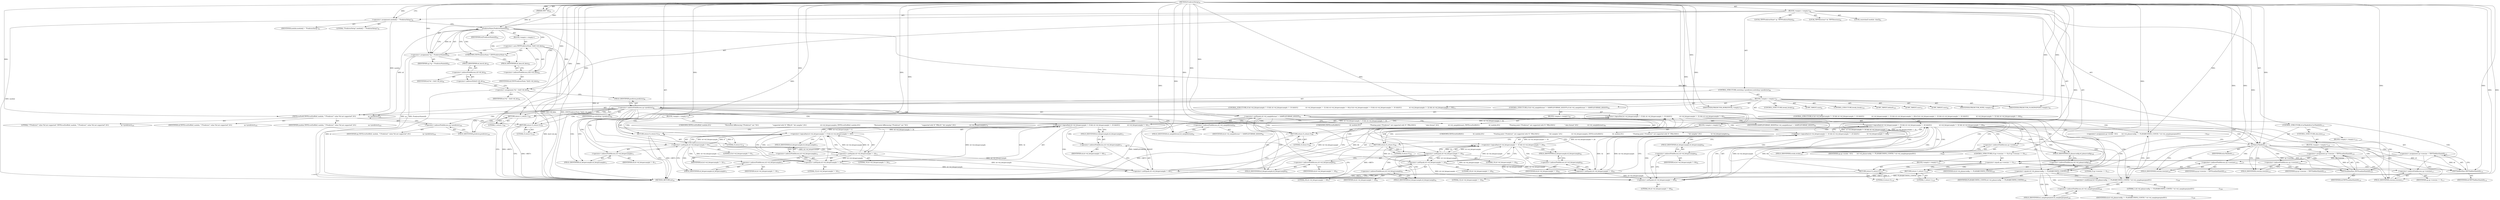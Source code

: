 digraph "PredictorSetup" {  
"35738" [label = <(METHOD,PredictorSetup)<SUB>59</SUB>> ]
"35739" [label = <(PARAM,TIFF *tif)<SUB>59</SUB>> ]
"35740" [label = <(BLOCK,&lt;empty&gt;,&lt;empty&gt;)<SUB>60</SUB>> ]
"35741" [label = <(LOCAL,constchar[] module: char[])<SUB>61</SUB>> ]
"35742" [label = <(&lt;operator&gt;.assignment,module[] = &quot;PredictorSetup&quot;)<SUB>61</SUB>> ]
"35743" [label = <(IDENTIFIER,module,module[] = &quot;PredictorSetup&quot;)<SUB>61</SUB>> ]
"35744" [label = <(LITERAL,&quot;PredictorSetup&quot;,module[] = &quot;PredictorSetup&quot;)<SUB>61</SUB>> ]
"35745" [label = <(LOCAL,TIFFPredictorState* sp: TIFFPredictorState)<SUB>63</SUB>> ]
"35746" [label = <(&lt;operator&gt;.assignment,*sp = PredictorState(tif))<SUB>63</SUB>> ]
"35747" [label = <(IDENTIFIER,sp,*sp = PredictorState(tif))<SUB>63</SUB>> ]
"35748" [label = <(PredictorState,PredictorState(tif))<SUB>63</SUB>> ]
"35749" [label = <(IDENTIFIER,tif,PredictorState(tif))<SUB>63</SUB>> ]
"35750" [label = <(BLOCK,&lt;empty&gt;,&lt;empty&gt;)> ]
"35751" [label = <(&lt;operator&gt;.cast,(TIFFPredictorState *)(tif)-&gt;tif_data)<SUB>63</SUB>> ]
"35752" [label = <(UNKNOWN,TIFFPredictorState *,TIFFPredictorState *)<SUB>63</SUB>> ]
"35753" [label = <(&lt;operator&gt;.indirectFieldAccess,(tif)-&gt;tif_data)<SUB>63</SUB>> ]
"35754" [label = <(IDENTIFIER,tif,(TIFFPredictorState *)(tif)-&gt;tif_data)<SUB>63</SUB>> ]
"35755" [label = <(FIELD_IDENTIFIER,tif_data,tif_data)<SUB>63</SUB>> ]
"35756" [label = <(LOCAL,TIFFDirectory* td: TIFFDirectory)<SUB>64</SUB>> ]
"35757" [label = <(&lt;operator&gt;.assignment,*td = &amp;tif-&gt;tif_dir)<SUB>64</SUB>> ]
"35758" [label = <(IDENTIFIER,td,*td = &amp;tif-&gt;tif_dir)<SUB>64</SUB>> ]
"35759" [label = <(&lt;operator&gt;.addressOf,&amp;tif-&gt;tif_dir)<SUB>64</SUB>> ]
"35760" [label = <(&lt;operator&gt;.indirectFieldAccess,tif-&gt;tif_dir)<SUB>64</SUB>> ]
"35761" [label = <(IDENTIFIER,tif,*td = &amp;tif-&gt;tif_dir)<SUB>64</SUB>> ]
"35762" [label = <(FIELD_IDENTIFIER,tif_dir,tif_dir)<SUB>64</SUB>> ]
"35763" [label = <(CONTROL_STRUCTURE,switch(sp-&gt;predictor),switch(sp-&gt;predictor))<SUB>66</SUB>> ]
"35764" [label = <(&lt;operator&gt;.indirectFieldAccess,sp-&gt;predictor)<SUB>66</SUB>> ]
"35765" [label = <(IDENTIFIER,sp,switch(sp-&gt;predictor))<SUB>66</SUB>> ]
"35766" [label = <(FIELD_IDENTIFIER,predictor,predictor)<SUB>66</SUB>> ]
"35767" [label = <(BLOCK,&lt;empty&gt;,&lt;empty&gt;)<SUB>67</SUB>> ]
"35768" [label = <(JUMP_TARGET,case)<SUB>68</SUB>> ]
"35769" [label = <(IDENTIFIER,PREDICTOR_NONE,&lt;empty&gt;)<SUB>68</SUB>> ]
"35770" [label = <(RETURN,return 1;,return 1;)<SUB>69</SUB>> ]
"35771" [label = <(LITERAL,1,return 1;)<SUB>69</SUB>> ]
"35772" [label = <(JUMP_TARGET,case)<SUB>70</SUB>> ]
"35773" [label = <(IDENTIFIER,PREDICTOR_HORIZONTAL,&lt;empty&gt;)<SUB>70</SUB>> ]
"35774" [label = <(CONTROL_STRUCTURE,if (td-&gt;td_bitspersample != 8 &amp;&amp; td-&gt;td_bitspersample != 16 &amp;&amp;\012                td-&gt;td_bitspersample != 32 &amp;&amp; td-&gt;td_bitspersample != 64),if (td-&gt;td_bitspersample != 8 &amp;&amp; td-&gt;td_bitspersample != 16 &amp;&amp;\012                td-&gt;td_bitspersample != 32 &amp;&amp; td-&gt;td_bitspersample != 64))<SUB>71</SUB>> ]
"35775" [label = <(&lt;operator&gt;.logicalAnd,td-&gt;td_bitspersample != 8 &amp;&amp; td-&gt;td_bitspersample != 16 &amp;&amp;\012                td-&gt;td_bitspersample != 32 &amp;&amp; td-&gt;td_bitspersample != 64)<SUB>71</SUB>> ]
"35776" [label = <(&lt;operator&gt;.logicalAnd,td-&gt;td_bitspersample != 8 &amp;&amp; td-&gt;td_bitspersample != 16 &amp;&amp;\012                td-&gt;td_bitspersample != 32)<SUB>71</SUB>> ]
"35777" [label = <(&lt;operator&gt;.logicalAnd,td-&gt;td_bitspersample != 8 &amp;&amp; td-&gt;td_bitspersample != 16)<SUB>71</SUB>> ]
"35778" [label = <(&lt;operator&gt;.notEquals,td-&gt;td_bitspersample != 8)<SUB>71</SUB>> ]
"35779" [label = <(&lt;operator&gt;.indirectFieldAccess,td-&gt;td_bitspersample)<SUB>71</SUB>> ]
"35780" [label = <(IDENTIFIER,td,td-&gt;td_bitspersample != 8)<SUB>71</SUB>> ]
"35781" [label = <(FIELD_IDENTIFIER,td_bitspersample,td_bitspersample)<SUB>71</SUB>> ]
"35782" [label = <(LITERAL,8,td-&gt;td_bitspersample != 8)<SUB>71</SUB>> ]
"35783" [label = <(&lt;operator&gt;.notEquals,td-&gt;td_bitspersample != 16)<SUB>71</SUB>> ]
"35784" [label = <(&lt;operator&gt;.indirectFieldAccess,td-&gt;td_bitspersample)<SUB>71</SUB>> ]
"35785" [label = <(IDENTIFIER,td,td-&gt;td_bitspersample != 16)<SUB>71</SUB>> ]
"35786" [label = <(FIELD_IDENTIFIER,td_bitspersample,td_bitspersample)<SUB>71</SUB>> ]
"35787" [label = <(LITERAL,16,td-&gt;td_bitspersample != 16)<SUB>71</SUB>> ]
"35788" [label = <(&lt;operator&gt;.notEquals,td-&gt;td_bitspersample != 32)<SUB>72</SUB>> ]
"35789" [label = <(&lt;operator&gt;.indirectFieldAccess,td-&gt;td_bitspersample)<SUB>72</SUB>> ]
"35790" [label = <(IDENTIFIER,td,td-&gt;td_bitspersample != 32)<SUB>72</SUB>> ]
"35791" [label = <(FIELD_IDENTIFIER,td_bitspersample,td_bitspersample)<SUB>72</SUB>> ]
"35792" [label = <(LITERAL,32,td-&gt;td_bitspersample != 32)<SUB>72</SUB>> ]
"35793" [label = <(&lt;operator&gt;.notEquals,td-&gt;td_bitspersample != 64)<SUB>72</SUB>> ]
"35794" [label = <(&lt;operator&gt;.indirectFieldAccess,td-&gt;td_bitspersample)<SUB>72</SUB>> ]
"35795" [label = <(IDENTIFIER,td,td-&gt;td_bitspersample != 64)<SUB>72</SUB>> ]
"35796" [label = <(FIELD_IDENTIFIER,td_bitspersample,td_bitspersample)<SUB>72</SUB>> ]
"35797" [label = <(LITERAL,64,td-&gt;td_bitspersample != 64)<SUB>72</SUB>> ]
"35798" [label = <(BLOCK,&lt;empty&gt;,&lt;empty&gt;)<SUB>73</SUB>> ]
"35799" [label = <(UNKNOWN,TIFFErrorExtR(tif, module,\012                              &quot;Horizontal differencing \&quot;Predictor\&quot; not &quot;\012                              &quot;supported with %&quot; PRIu16 &quot;-bit samples&quot;,\012                              td-&gt;td_bitspersample);,TIFFErrorExtR(tif, module,\012                              &quot;Horizontal differencing \&quot;Predictor\&quot; not &quot;\012                              &quot;supported with %&quot; PRIu16 &quot;-bit samples&quot;,\012                              td-&gt;td_bitspersample);)<SUB>74</SUB>> ]
"35800" [label = <(RETURN,return 0;,return 0;)<SUB>78</SUB>> ]
"35801" [label = <(LITERAL,0,return 0;)<SUB>78</SUB>> ]
"35802" [label = <(CONTROL_STRUCTURE,break;,break;)<SUB>80</SUB>> ]
"35803" [label = <(JUMP_TARGET,case)<SUB>81</SUB>> ]
"35804" [label = <(IDENTIFIER,PREDICTOR_FLOATINGPOINT,&lt;empty&gt;)<SUB>81</SUB>> ]
"35805" [label = <(CONTROL_STRUCTURE,if (td-&gt;td_sampleformat != SAMPLEFORMAT_IEEEFP),if (td-&gt;td_sampleformat != SAMPLEFORMAT_IEEEFP))<SUB>82</SUB>> ]
"35806" [label = <(&lt;operator&gt;.notEquals,td-&gt;td_sampleformat != SAMPLEFORMAT_IEEEFP)<SUB>82</SUB>> ]
"35807" [label = <(&lt;operator&gt;.indirectFieldAccess,td-&gt;td_sampleformat)<SUB>82</SUB>> ]
"35808" [label = <(IDENTIFIER,td,td-&gt;td_sampleformat != SAMPLEFORMAT_IEEEFP)<SUB>82</SUB>> ]
"35809" [label = <(FIELD_IDENTIFIER,td_sampleformat,td_sampleformat)<SUB>82</SUB>> ]
"35810" [label = <(IDENTIFIER,SAMPLEFORMAT_IEEEFP,td-&gt;td_sampleformat != SAMPLEFORMAT_IEEEFP)<SUB>82</SUB>> ]
"35811" [label = <(BLOCK,&lt;empty&gt;,&lt;empty&gt;)<SUB>83</SUB>> ]
"35812" [label = <(UNKNOWN,TIFFErrorExtR(\012                    tif, module,\012                    &quot;Floating point \&quot;Predictor\&quot; not supported with %&quot; PRIu16\012                    &quot; data format&quot;,\012                    td-&gt;td_sampleformat);,TIFFErrorExtR(\012                    tif, module,\012                    &quot;Floating point \&quot;Predictor\&quot; not supported with %&quot; PRIu16\012                    &quot; data format&quot;,\012                    td-&gt;td_sampleformat);)<SUB>84</SUB>> ]
"35813" [label = <(RETURN,return 0;,return 0;)<SUB>89</SUB>> ]
"35814" [label = <(LITERAL,0,return 0;)<SUB>89</SUB>> ]
"35815" [label = <(CONTROL_STRUCTURE,if (td-&gt;td_bitspersample != 16 &amp;&amp; td-&gt;td_bitspersample != 24 &amp;&amp;\012                td-&gt;td_bitspersample != 32 &amp;&amp; td-&gt;td_bitspersample != 64),if (td-&gt;td_bitspersample != 16 &amp;&amp; td-&gt;td_bitspersample != 24 &amp;&amp;\012                td-&gt;td_bitspersample != 32 &amp;&amp; td-&gt;td_bitspersample != 64))<SUB>91</SUB>> ]
"35816" [label = <(&lt;operator&gt;.logicalAnd,td-&gt;td_bitspersample != 16 &amp;&amp; td-&gt;td_bitspersample != 24 &amp;&amp;\012                td-&gt;td_bitspersample != 32 &amp;&amp; td-&gt;td_bitspersample != 64)<SUB>91</SUB>> ]
"35817" [label = <(&lt;operator&gt;.logicalAnd,td-&gt;td_bitspersample != 16 &amp;&amp; td-&gt;td_bitspersample != 24 &amp;&amp;\012                td-&gt;td_bitspersample != 32)<SUB>91</SUB>> ]
"35818" [label = <(&lt;operator&gt;.logicalAnd,td-&gt;td_bitspersample != 16 &amp;&amp; td-&gt;td_bitspersample != 24)<SUB>91</SUB>> ]
"35819" [label = <(&lt;operator&gt;.notEquals,td-&gt;td_bitspersample != 16)<SUB>91</SUB>> ]
"35820" [label = <(&lt;operator&gt;.indirectFieldAccess,td-&gt;td_bitspersample)<SUB>91</SUB>> ]
"35821" [label = <(IDENTIFIER,td,td-&gt;td_bitspersample != 16)<SUB>91</SUB>> ]
"35822" [label = <(FIELD_IDENTIFIER,td_bitspersample,td_bitspersample)<SUB>91</SUB>> ]
"35823" [label = <(LITERAL,16,td-&gt;td_bitspersample != 16)<SUB>91</SUB>> ]
"35824" [label = <(&lt;operator&gt;.notEquals,td-&gt;td_bitspersample != 24)<SUB>91</SUB>> ]
"35825" [label = <(&lt;operator&gt;.indirectFieldAccess,td-&gt;td_bitspersample)<SUB>91</SUB>> ]
"35826" [label = <(IDENTIFIER,td,td-&gt;td_bitspersample != 24)<SUB>91</SUB>> ]
"35827" [label = <(FIELD_IDENTIFIER,td_bitspersample,td_bitspersample)<SUB>91</SUB>> ]
"35828" [label = <(LITERAL,24,td-&gt;td_bitspersample != 24)<SUB>91</SUB>> ]
"35829" [label = <(&lt;operator&gt;.notEquals,td-&gt;td_bitspersample != 32)<SUB>92</SUB>> ]
"35830" [label = <(&lt;operator&gt;.indirectFieldAccess,td-&gt;td_bitspersample)<SUB>92</SUB>> ]
"35831" [label = <(IDENTIFIER,td,td-&gt;td_bitspersample != 32)<SUB>92</SUB>> ]
"35832" [label = <(FIELD_IDENTIFIER,td_bitspersample,td_bitspersample)<SUB>92</SUB>> ]
"35833" [label = <(LITERAL,32,td-&gt;td_bitspersample != 32)<SUB>92</SUB>> ]
"35834" [label = <(&lt;operator&gt;.notEquals,td-&gt;td_bitspersample != 64)<SUB>92</SUB>> ]
"35835" [label = <(&lt;operator&gt;.indirectFieldAccess,td-&gt;td_bitspersample)<SUB>92</SUB>> ]
"35836" [label = <(IDENTIFIER,td,td-&gt;td_bitspersample != 64)<SUB>92</SUB>> ]
"35837" [label = <(FIELD_IDENTIFIER,td_bitspersample,td_bitspersample)<SUB>92</SUB>> ]
"35838" [label = <(LITERAL,64,td-&gt;td_bitspersample != 64)<SUB>92</SUB>> ]
"35839" [label = <(BLOCK,&lt;empty&gt;,&lt;empty&gt;)<SUB>93</SUB>> ]
"35840" [label = <(UNKNOWN,TIFFErrorExtR(\012                    tif, module,\012                    &quot;Floating point \&quot;Predictor\&quot; not supported with %&quot; PRIu16\012                    &quot;-bit samples&quot;,\012                    td-&gt;td_bitspersample);,TIFFErrorExtR(\012                    tif, module,\012                    &quot;Floating point \&quot;Predictor\&quot; not supported with %&quot; PRIu16\012                    &quot;-bit samples&quot;,\012                    td-&gt;td_bitspersample);)<SUB>94</SUB>> ]
"35841" [label = <(RETURN,return 0;,return 0;)<SUB>99</SUB>> ]
"35842" [label = <(LITERAL,0,return 0;)<SUB>99</SUB>> ]
"35843" [label = <(CONTROL_STRUCTURE,break;,break;)<SUB>101</SUB>> ]
"35844" [label = <(JUMP_TARGET,default)<SUB>102</SUB>> ]
"35845" [label = <(TIFFErrorExtR,TIFFErrorExtR(tif, module, &quot;\&quot;Predictor\&quot; value %d not supported&quot;,\012                          sp-&gt;predictor))<SUB>103</SUB>> ]
"35846" [label = <(IDENTIFIER,tif,TIFFErrorExtR(tif, module, &quot;\&quot;Predictor\&quot; value %d not supported&quot;,\012                          sp-&gt;predictor))<SUB>103</SUB>> ]
"35847" [label = <(IDENTIFIER,module,TIFFErrorExtR(tif, module, &quot;\&quot;Predictor\&quot; value %d not supported&quot;,\012                          sp-&gt;predictor))<SUB>103</SUB>> ]
"35848" [label = <(LITERAL,&quot;\&quot;Predictor\&quot; value %d not supported&quot;,TIFFErrorExtR(tif, module, &quot;\&quot;Predictor\&quot; value %d not supported&quot;,\012                          sp-&gt;predictor))<SUB>103</SUB>> ]
"35849" [label = <(&lt;operator&gt;.indirectFieldAccess,sp-&gt;predictor)<SUB>104</SUB>> ]
"35850" [label = <(IDENTIFIER,sp,TIFFErrorExtR(tif, module, &quot;\&quot;Predictor\&quot; value %d not supported&quot;,\012                          sp-&gt;predictor))<SUB>104</SUB>> ]
"35851" [label = <(FIELD_IDENTIFIER,predictor,predictor)<SUB>104</SUB>> ]
"35852" [label = <(RETURN,return 0;,return 0;)<SUB>105</SUB>> ]
"35853" [label = <(LITERAL,0,return 0;)<SUB>105</SUB>> ]
"35854" [label = <(&lt;operator&gt;.assignment,sp-&gt;stride =\012        (td-&gt;td_planarconfig == PLANARCONFIG_CONTIG ? td-&gt;td_samplesperpixel\012                                                    : 1))<SUB>107</SUB>> ]
"35855" [label = <(&lt;operator&gt;.indirectFieldAccess,sp-&gt;stride)<SUB>107</SUB>> ]
"35856" [label = <(IDENTIFIER,sp,sp-&gt;stride =\012        (td-&gt;td_planarconfig == PLANARCONFIG_CONTIG ? td-&gt;td_samplesperpixel\012                                                    : 1))<SUB>107</SUB>> ]
"35857" [label = <(FIELD_IDENTIFIER,stride,stride)<SUB>107</SUB>> ]
"35858" [label = <(&lt;operator&gt;.conditional,td-&gt;td_planarconfig == PLANARCONFIG_CONTIG ? td-&gt;td_samplesperpixel\012                                                    : 1)<SUB>108</SUB>> ]
"35859" [label = <(&lt;operator&gt;.equals,td-&gt;td_planarconfig == PLANARCONFIG_CONTIG)<SUB>108</SUB>> ]
"35860" [label = <(&lt;operator&gt;.indirectFieldAccess,td-&gt;td_planarconfig)<SUB>108</SUB>> ]
"35861" [label = <(IDENTIFIER,td,td-&gt;td_planarconfig == PLANARCONFIG_CONTIG)<SUB>108</SUB>> ]
"35862" [label = <(FIELD_IDENTIFIER,td_planarconfig,td_planarconfig)<SUB>108</SUB>> ]
"35863" [label = <(IDENTIFIER,PLANARCONFIG_CONTIG,td-&gt;td_planarconfig == PLANARCONFIG_CONTIG)<SUB>108</SUB>> ]
"35864" [label = <(&lt;operator&gt;.indirectFieldAccess,td-&gt;td_samplesperpixel)<SUB>108</SUB>> ]
"35865" [label = <(IDENTIFIER,td,td-&gt;td_planarconfig == PLANARCONFIG_CONTIG ? td-&gt;td_samplesperpixel\012                                                    : 1)<SUB>108</SUB>> ]
"35866" [label = <(FIELD_IDENTIFIER,td_samplesperpixel,td_samplesperpixel)<SUB>108</SUB>> ]
"35867" [label = <(LITERAL,1,td-&gt;td_planarconfig == PLANARCONFIG_CONTIG ? td-&gt;td_samplesperpixel\012                                                    : 1)<SUB>109</SUB>> ]
"35868" [label = <(CONTROL_STRUCTURE,if (isTiled(tif)),if (isTiled(tif)))<SUB>113</SUB>> ]
"35869" [label = <(isTiled,isTiled(tif))<SUB>113</SUB>> ]
"35870" [label = <(IDENTIFIER,tif,isTiled(tif))<SUB>113</SUB>> ]
"35871" [label = <(BLOCK,&lt;empty&gt;,&lt;empty&gt;)<SUB>114</SUB>> ]
"35872" [label = <(&lt;operator&gt;.assignment,sp-&gt;rowsize = TIFFTileRowSize(tif))<SUB>114</SUB>> ]
"35873" [label = <(&lt;operator&gt;.indirectFieldAccess,sp-&gt;rowsize)<SUB>114</SUB>> ]
"35874" [label = <(IDENTIFIER,sp,sp-&gt;rowsize = TIFFTileRowSize(tif))<SUB>114</SUB>> ]
"35875" [label = <(FIELD_IDENTIFIER,rowsize,rowsize)<SUB>114</SUB>> ]
"35876" [label = <(TIFFTileRowSize,TIFFTileRowSize(tif))<SUB>114</SUB>> ]
"35877" [label = <(IDENTIFIER,tif,TIFFTileRowSize(tif))<SUB>114</SUB>> ]
"35878" [label = <(CONTROL_STRUCTURE,else,else)<SUB>116</SUB>> ]
"35879" [label = <(BLOCK,&lt;empty&gt;,&lt;empty&gt;)<SUB>116</SUB>> ]
"35880" [label = <(&lt;operator&gt;.assignment,sp-&gt;rowsize = TIFFScanlineSize(tif))<SUB>116</SUB>> ]
"35881" [label = <(&lt;operator&gt;.indirectFieldAccess,sp-&gt;rowsize)<SUB>116</SUB>> ]
"35882" [label = <(IDENTIFIER,sp,sp-&gt;rowsize = TIFFScanlineSize(tif))<SUB>116</SUB>> ]
"35883" [label = <(FIELD_IDENTIFIER,rowsize,rowsize)<SUB>116</SUB>> ]
"35884" [label = <(TIFFScanlineSize,TIFFScanlineSize(tif))<SUB>116</SUB>> ]
"35885" [label = <(IDENTIFIER,tif,TIFFScanlineSize(tif))<SUB>116</SUB>> ]
"35886" [label = <(CONTROL_STRUCTURE,if (sp-&gt;rowsize == 0),if (sp-&gt;rowsize == 0))<SUB>117</SUB>> ]
"35887" [label = <(&lt;operator&gt;.equals,sp-&gt;rowsize == 0)<SUB>117</SUB>> ]
"35888" [label = <(&lt;operator&gt;.indirectFieldAccess,sp-&gt;rowsize)<SUB>117</SUB>> ]
"35889" [label = <(IDENTIFIER,sp,sp-&gt;rowsize == 0)<SUB>117</SUB>> ]
"35890" [label = <(FIELD_IDENTIFIER,rowsize,rowsize)<SUB>117</SUB>> ]
"35891" [label = <(LITERAL,0,sp-&gt;rowsize == 0)<SUB>117</SUB>> ]
"35892" [label = <(BLOCK,&lt;empty&gt;,&lt;empty&gt;)<SUB>118</SUB>> ]
"35893" [label = <(RETURN,return 0;,return 0;)<SUB>118</SUB>> ]
"35894" [label = <(LITERAL,0,return 0;)<SUB>118</SUB>> ]
"35895" [label = <(RETURN,return 1;,return 1;)<SUB>120</SUB>> ]
"35896" [label = <(LITERAL,1,return 1;)<SUB>120</SUB>> ]
"35897" [label = <(METHOD_RETURN,int)<SUB>59</SUB>> ]
  "35738" -> "35739"  [ label = "AST: "] 
  "35738" -> "35740"  [ label = "AST: "] 
  "35738" -> "35897"  [ label = "AST: "] 
  "35740" -> "35741"  [ label = "AST: "] 
  "35740" -> "35742"  [ label = "AST: "] 
  "35740" -> "35745"  [ label = "AST: "] 
  "35740" -> "35746"  [ label = "AST: "] 
  "35740" -> "35756"  [ label = "AST: "] 
  "35740" -> "35757"  [ label = "AST: "] 
  "35740" -> "35763"  [ label = "AST: "] 
  "35740" -> "35854"  [ label = "AST: "] 
  "35740" -> "35868"  [ label = "AST: "] 
  "35740" -> "35886"  [ label = "AST: "] 
  "35740" -> "35895"  [ label = "AST: "] 
  "35742" -> "35743"  [ label = "AST: "] 
  "35742" -> "35744"  [ label = "AST: "] 
  "35746" -> "35747"  [ label = "AST: "] 
  "35746" -> "35748"  [ label = "AST: "] 
  "35748" -> "35749"  [ label = "AST: "] 
  "35748" -> "35750"  [ label = "AST: "] 
  "35750" -> "35751"  [ label = "AST: "] 
  "35751" -> "35752"  [ label = "AST: "] 
  "35751" -> "35753"  [ label = "AST: "] 
  "35753" -> "35754"  [ label = "AST: "] 
  "35753" -> "35755"  [ label = "AST: "] 
  "35757" -> "35758"  [ label = "AST: "] 
  "35757" -> "35759"  [ label = "AST: "] 
  "35759" -> "35760"  [ label = "AST: "] 
  "35760" -> "35761"  [ label = "AST: "] 
  "35760" -> "35762"  [ label = "AST: "] 
  "35763" -> "35764"  [ label = "AST: "] 
  "35763" -> "35767"  [ label = "AST: "] 
  "35764" -> "35765"  [ label = "AST: "] 
  "35764" -> "35766"  [ label = "AST: "] 
  "35767" -> "35768"  [ label = "AST: "] 
  "35767" -> "35769"  [ label = "AST: "] 
  "35767" -> "35770"  [ label = "AST: "] 
  "35767" -> "35772"  [ label = "AST: "] 
  "35767" -> "35773"  [ label = "AST: "] 
  "35767" -> "35774"  [ label = "AST: "] 
  "35767" -> "35802"  [ label = "AST: "] 
  "35767" -> "35803"  [ label = "AST: "] 
  "35767" -> "35804"  [ label = "AST: "] 
  "35767" -> "35805"  [ label = "AST: "] 
  "35767" -> "35815"  [ label = "AST: "] 
  "35767" -> "35843"  [ label = "AST: "] 
  "35767" -> "35844"  [ label = "AST: "] 
  "35767" -> "35845"  [ label = "AST: "] 
  "35767" -> "35852"  [ label = "AST: "] 
  "35770" -> "35771"  [ label = "AST: "] 
  "35774" -> "35775"  [ label = "AST: "] 
  "35774" -> "35798"  [ label = "AST: "] 
  "35775" -> "35776"  [ label = "AST: "] 
  "35775" -> "35793"  [ label = "AST: "] 
  "35776" -> "35777"  [ label = "AST: "] 
  "35776" -> "35788"  [ label = "AST: "] 
  "35777" -> "35778"  [ label = "AST: "] 
  "35777" -> "35783"  [ label = "AST: "] 
  "35778" -> "35779"  [ label = "AST: "] 
  "35778" -> "35782"  [ label = "AST: "] 
  "35779" -> "35780"  [ label = "AST: "] 
  "35779" -> "35781"  [ label = "AST: "] 
  "35783" -> "35784"  [ label = "AST: "] 
  "35783" -> "35787"  [ label = "AST: "] 
  "35784" -> "35785"  [ label = "AST: "] 
  "35784" -> "35786"  [ label = "AST: "] 
  "35788" -> "35789"  [ label = "AST: "] 
  "35788" -> "35792"  [ label = "AST: "] 
  "35789" -> "35790"  [ label = "AST: "] 
  "35789" -> "35791"  [ label = "AST: "] 
  "35793" -> "35794"  [ label = "AST: "] 
  "35793" -> "35797"  [ label = "AST: "] 
  "35794" -> "35795"  [ label = "AST: "] 
  "35794" -> "35796"  [ label = "AST: "] 
  "35798" -> "35799"  [ label = "AST: "] 
  "35798" -> "35800"  [ label = "AST: "] 
  "35800" -> "35801"  [ label = "AST: "] 
  "35805" -> "35806"  [ label = "AST: "] 
  "35805" -> "35811"  [ label = "AST: "] 
  "35806" -> "35807"  [ label = "AST: "] 
  "35806" -> "35810"  [ label = "AST: "] 
  "35807" -> "35808"  [ label = "AST: "] 
  "35807" -> "35809"  [ label = "AST: "] 
  "35811" -> "35812"  [ label = "AST: "] 
  "35811" -> "35813"  [ label = "AST: "] 
  "35813" -> "35814"  [ label = "AST: "] 
  "35815" -> "35816"  [ label = "AST: "] 
  "35815" -> "35839"  [ label = "AST: "] 
  "35816" -> "35817"  [ label = "AST: "] 
  "35816" -> "35834"  [ label = "AST: "] 
  "35817" -> "35818"  [ label = "AST: "] 
  "35817" -> "35829"  [ label = "AST: "] 
  "35818" -> "35819"  [ label = "AST: "] 
  "35818" -> "35824"  [ label = "AST: "] 
  "35819" -> "35820"  [ label = "AST: "] 
  "35819" -> "35823"  [ label = "AST: "] 
  "35820" -> "35821"  [ label = "AST: "] 
  "35820" -> "35822"  [ label = "AST: "] 
  "35824" -> "35825"  [ label = "AST: "] 
  "35824" -> "35828"  [ label = "AST: "] 
  "35825" -> "35826"  [ label = "AST: "] 
  "35825" -> "35827"  [ label = "AST: "] 
  "35829" -> "35830"  [ label = "AST: "] 
  "35829" -> "35833"  [ label = "AST: "] 
  "35830" -> "35831"  [ label = "AST: "] 
  "35830" -> "35832"  [ label = "AST: "] 
  "35834" -> "35835"  [ label = "AST: "] 
  "35834" -> "35838"  [ label = "AST: "] 
  "35835" -> "35836"  [ label = "AST: "] 
  "35835" -> "35837"  [ label = "AST: "] 
  "35839" -> "35840"  [ label = "AST: "] 
  "35839" -> "35841"  [ label = "AST: "] 
  "35841" -> "35842"  [ label = "AST: "] 
  "35845" -> "35846"  [ label = "AST: "] 
  "35845" -> "35847"  [ label = "AST: "] 
  "35845" -> "35848"  [ label = "AST: "] 
  "35845" -> "35849"  [ label = "AST: "] 
  "35849" -> "35850"  [ label = "AST: "] 
  "35849" -> "35851"  [ label = "AST: "] 
  "35852" -> "35853"  [ label = "AST: "] 
  "35854" -> "35855"  [ label = "AST: "] 
  "35854" -> "35858"  [ label = "AST: "] 
  "35855" -> "35856"  [ label = "AST: "] 
  "35855" -> "35857"  [ label = "AST: "] 
  "35858" -> "35859"  [ label = "AST: "] 
  "35858" -> "35864"  [ label = "AST: "] 
  "35858" -> "35867"  [ label = "AST: "] 
  "35859" -> "35860"  [ label = "AST: "] 
  "35859" -> "35863"  [ label = "AST: "] 
  "35860" -> "35861"  [ label = "AST: "] 
  "35860" -> "35862"  [ label = "AST: "] 
  "35864" -> "35865"  [ label = "AST: "] 
  "35864" -> "35866"  [ label = "AST: "] 
  "35868" -> "35869"  [ label = "AST: "] 
  "35868" -> "35871"  [ label = "AST: "] 
  "35868" -> "35878"  [ label = "AST: "] 
  "35869" -> "35870"  [ label = "AST: "] 
  "35871" -> "35872"  [ label = "AST: "] 
  "35872" -> "35873"  [ label = "AST: "] 
  "35872" -> "35876"  [ label = "AST: "] 
  "35873" -> "35874"  [ label = "AST: "] 
  "35873" -> "35875"  [ label = "AST: "] 
  "35876" -> "35877"  [ label = "AST: "] 
  "35878" -> "35879"  [ label = "AST: "] 
  "35879" -> "35880"  [ label = "AST: "] 
  "35880" -> "35881"  [ label = "AST: "] 
  "35880" -> "35884"  [ label = "AST: "] 
  "35881" -> "35882"  [ label = "AST: "] 
  "35881" -> "35883"  [ label = "AST: "] 
  "35884" -> "35885"  [ label = "AST: "] 
  "35886" -> "35887"  [ label = "AST: "] 
  "35886" -> "35892"  [ label = "AST: "] 
  "35887" -> "35888"  [ label = "AST: "] 
  "35887" -> "35891"  [ label = "AST: "] 
  "35888" -> "35889"  [ label = "AST: "] 
  "35888" -> "35890"  [ label = "AST: "] 
  "35892" -> "35893"  [ label = "AST: "] 
  "35893" -> "35894"  [ label = "AST: "] 
  "35895" -> "35896"  [ label = "AST: "] 
  "35742" -> "35748"  [ label = "CFG: "] 
  "35746" -> "35762"  [ label = "CFG: "] 
  "35757" -> "35766"  [ label = "CFG: "] 
  "35854" -> "35869"  [ label = "CFG: "] 
  "35895" -> "35897"  [ label = "CFG: "] 
  "35748" -> "35752"  [ label = "CFG: "] 
  "35748" -> "35746"  [ label = "CFG: "] 
  "35759" -> "35757"  [ label = "CFG: "] 
  "35764" -> "35770"  [ label = "CFG: "] 
  "35764" -> "35781"  [ label = "CFG: "] 
  "35764" -> "35809"  [ label = "CFG: "] 
  "35764" -> "35851"  [ label = "CFG: "] 
  "35855" -> "35862"  [ label = "CFG: "] 
  "35858" -> "35854"  [ label = "CFG: "] 
  "35869" -> "35875"  [ label = "CFG: "] 
  "35869" -> "35883"  [ label = "CFG: "] 
  "35887" -> "35893"  [ label = "CFG: "] 
  "35887" -> "35895"  [ label = "CFG: "] 
  "35760" -> "35759"  [ label = "CFG: "] 
  "35766" -> "35764"  [ label = "CFG: "] 
  "35770" -> "35897"  [ label = "CFG: "] 
  "35845" -> "35852"  [ label = "CFG: "] 
  "35852" -> "35897"  [ label = "CFG: "] 
  "35857" -> "35855"  [ label = "CFG: "] 
  "35859" -> "35866"  [ label = "CFG: "] 
  "35859" -> "35858"  [ label = "CFG: "] 
  "35864" -> "35858"  [ label = "CFG: "] 
  "35872" -> "35890"  [ label = "CFG: "] 
  "35888" -> "35887"  [ label = "CFG: "] 
  "35893" -> "35897"  [ label = "CFG: "] 
  "35751" -> "35746"  [ label = "CFG: "] 
  "35762" -> "35760"  [ label = "CFG: "] 
  "35775" -> "35799"  [ label = "CFG: "] 
  "35775" -> "35857"  [ label = "CFG: "] 
  "35806" -> "35812"  [ label = "CFG: "] 
  "35806" -> "35822"  [ label = "CFG: "] 
  "35816" -> "35840"  [ label = "CFG: "] 
  "35816" -> "35857"  [ label = "CFG: "] 
  "35849" -> "35845"  [ label = "CFG: "] 
  "35860" -> "35859"  [ label = "CFG: "] 
  "35866" -> "35864"  [ label = "CFG: "] 
  "35873" -> "35876"  [ label = "CFG: "] 
  "35876" -> "35872"  [ label = "CFG: "] 
  "35880" -> "35890"  [ label = "CFG: "] 
  "35890" -> "35888"  [ label = "CFG: "] 
  "35752" -> "35755"  [ label = "CFG: "] 
  "35753" -> "35751"  [ label = "CFG: "] 
  "35776" -> "35775"  [ label = "CFG: "] 
  "35776" -> "35796"  [ label = "CFG: "] 
  "35793" -> "35775"  [ label = "CFG: "] 
  "35799" -> "35800"  [ label = "CFG: "] 
  "35800" -> "35897"  [ label = "CFG: "] 
  "35807" -> "35806"  [ label = "CFG: "] 
  "35812" -> "35813"  [ label = "CFG: "] 
  "35813" -> "35897"  [ label = "CFG: "] 
  "35817" -> "35816"  [ label = "CFG: "] 
  "35817" -> "35837"  [ label = "CFG: "] 
  "35834" -> "35816"  [ label = "CFG: "] 
  "35840" -> "35841"  [ label = "CFG: "] 
  "35841" -> "35897"  [ label = "CFG: "] 
  "35851" -> "35849"  [ label = "CFG: "] 
  "35862" -> "35860"  [ label = "CFG: "] 
  "35875" -> "35873"  [ label = "CFG: "] 
  "35881" -> "35884"  [ label = "CFG: "] 
  "35884" -> "35880"  [ label = "CFG: "] 
  "35755" -> "35753"  [ label = "CFG: "] 
  "35777" -> "35776"  [ label = "CFG: "] 
  "35777" -> "35791"  [ label = "CFG: "] 
  "35788" -> "35776"  [ label = "CFG: "] 
  "35794" -> "35793"  [ label = "CFG: "] 
  "35809" -> "35807"  [ label = "CFG: "] 
  "35818" -> "35817"  [ label = "CFG: "] 
  "35818" -> "35832"  [ label = "CFG: "] 
  "35829" -> "35817"  [ label = "CFG: "] 
  "35835" -> "35834"  [ label = "CFG: "] 
  "35883" -> "35881"  [ label = "CFG: "] 
  "35778" -> "35777"  [ label = "CFG: "] 
  "35778" -> "35786"  [ label = "CFG: "] 
  "35783" -> "35777"  [ label = "CFG: "] 
  "35789" -> "35788"  [ label = "CFG: "] 
  "35796" -> "35794"  [ label = "CFG: "] 
  "35819" -> "35818"  [ label = "CFG: "] 
  "35819" -> "35827"  [ label = "CFG: "] 
  "35824" -> "35818"  [ label = "CFG: "] 
  "35830" -> "35829"  [ label = "CFG: "] 
  "35837" -> "35835"  [ label = "CFG: "] 
  "35779" -> "35778"  [ label = "CFG: "] 
  "35784" -> "35783"  [ label = "CFG: "] 
  "35791" -> "35789"  [ label = "CFG: "] 
  "35820" -> "35819"  [ label = "CFG: "] 
  "35825" -> "35824"  [ label = "CFG: "] 
  "35832" -> "35830"  [ label = "CFG: "] 
  "35781" -> "35779"  [ label = "CFG: "] 
  "35786" -> "35784"  [ label = "CFG: "] 
  "35822" -> "35820"  [ label = "CFG: "] 
  "35827" -> "35825"  [ label = "CFG: "] 
  "35738" -> "35742"  [ label = "CFG: "] 
  "35813" -> "35897"  [ label = "DDG: &lt;RET&gt;"] 
  "35800" -> "35897"  [ label = "DDG: &lt;RET&gt;"] 
  "35895" -> "35897"  [ label = "DDG: &lt;RET&gt;"] 
  "35841" -> "35897"  [ label = "DDG: &lt;RET&gt;"] 
  "35852" -> "35897"  [ label = "DDG: &lt;RET&gt;"] 
  "35893" -> "35897"  [ label = "DDG: &lt;RET&gt;"] 
  "35770" -> "35897"  [ label = "DDG: &lt;RET&gt;"] 
  "35742" -> "35897"  [ label = "DDG: module"] 
  "35746" -> "35897"  [ label = "DDG: sp"] 
  "35748" -> "35897"  [ label = "DDG: tif"] 
  "35746" -> "35897"  [ label = "DDG: PredictorState(tif)"] 
  "35751" -> "35897"  [ label = "DDG: (tif)-&gt;tif_data"] 
  "35751" -> "35897"  [ label = "DDG: (TIFFPredictorState *)(tif)-&gt;tif_data"] 
  "35757" -> "35897"  [ label = "DDG: td"] 
  "35757" -> "35897"  [ label = "DDG: &amp;tif-&gt;tif_dir"] 
  "35806" -> "35897"  [ label = "DDG: SAMPLEFORMAT_IEEEFP"] 
  "35859" -> "35897"  [ label = "DDG: PLANARCONFIG_CONTIG"] 
  "35738" -> "35739"  [ label = "DDG: "] 
  "35738" -> "35742"  [ label = "DDG: "] 
  "35748" -> "35746"  [ label = "DDG: tif"] 
  "35738" -> "35854"  [ label = "DDG: "] 
  "35896" -> "35895"  [ label = "DDG: 1"] 
  "35738" -> "35895"  [ label = "DDG: "] 
  "35738" -> "35746"  [ label = "DDG: "] 
  "35738" -> "35757"  [ label = "DDG: "] 
  "35738" -> "35896"  [ label = "DDG: "] 
  "35739" -> "35748"  [ label = "DDG: tif"] 
  "35738" -> "35748"  [ label = "DDG: "] 
  "35738" -> "35769"  [ label = "DDG: "] 
  "35771" -> "35770"  [ label = "DDG: 1"] 
  "35738" -> "35770"  [ label = "DDG: "] 
  "35738" -> "35773"  [ label = "DDG: "] 
  "35738" -> "35804"  [ label = "DDG: "] 
  "35853" -> "35852"  [ label = "DDG: 0"] 
  "35738" -> "35852"  [ label = "DDG: "] 
  "35738" -> "35858"  [ label = "DDG: "] 
  "35748" -> "35869"  [ label = "DDG: tif"] 
  "35738" -> "35869"  [ label = "DDG: "] 
  "35876" -> "35872"  [ label = "DDG: tif"] 
  "35880" -> "35887"  [ label = "DDG: sp-&gt;rowsize"] 
  "35872" -> "35887"  [ label = "DDG: sp-&gt;rowsize"] 
  "35738" -> "35887"  [ label = "DDG: "] 
  "35894" -> "35893"  [ label = "DDG: 0"] 
  "35738" -> "35893"  [ label = "DDG: "] 
  "35738" -> "35771"  [ label = "DDG: "] 
  "35748" -> "35845"  [ label = "DDG: tif"] 
  "35738" -> "35845"  [ label = "DDG: "] 
  "35742" -> "35845"  [ label = "DDG: module"] 
  "35738" -> "35853"  [ label = "DDG: "] 
  "35738" -> "35859"  [ label = "DDG: "] 
  "35884" -> "35880"  [ label = "DDG: tif"] 
  "35738" -> "35894"  [ label = "DDG: "] 
  "35776" -> "35775"  [ label = "DDG: td-&gt;td_bitspersample != 8 &amp;&amp; td-&gt;td_bitspersample != 16"] 
  "35776" -> "35775"  [ label = "DDG: td-&gt;td_bitspersample != 32"] 
  "35793" -> "35775"  [ label = "DDG: td-&gt;td_bitspersample"] 
  "35793" -> "35775"  [ label = "DDG: 64"] 
  "35801" -> "35800"  [ label = "DDG: 0"] 
  "35738" -> "35800"  [ label = "DDG: "] 
  "35738" -> "35806"  [ label = "DDG: "] 
  "35814" -> "35813"  [ label = "DDG: 0"] 
  "35738" -> "35813"  [ label = "DDG: "] 
  "35817" -> "35816"  [ label = "DDG: td-&gt;td_bitspersample != 16 &amp;&amp; td-&gt;td_bitspersample != 24"] 
  "35817" -> "35816"  [ label = "DDG: td-&gt;td_bitspersample != 32"] 
  "35834" -> "35816"  [ label = "DDG: td-&gt;td_bitspersample"] 
  "35834" -> "35816"  [ label = "DDG: 64"] 
  "35842" -> "35841"  [ label = "DDG: 0"] 
  "35738" -> "35841"  [ label = "DDG: "] 
  "35869" -> "35876"  [ label = "DDG: tif"] 
  "35738" -> "35876"  [ label = "DDG: "] 
  "35777" -> "35776"  [ label = "DDG: td-&gt;td_bitspersample != 8"] 
  "35777" -> "35776"  [ label = "DDG: td-&gt;td_bitspersample != 16"] 
  "35788" -> "35776"  [ label = "DDG: td-&gt;td_bitspersample"] 
  "35788" -> "35776"  [ label = "DDG: 32"] 
  "35778" -> "35793"  [ label = "DDG: td-&gt;td_bitspersample"] 
  "35783" -> "35793"  [ label = "DDG: td-&gt;td_bitspersample"] 
  "35788" -> "35793"  [ label = "DDG: td-&gt;td_bitspersample"] 
  "35738" -> "35793"  [ label = "DDG: "] 
  "35738" -> "35801"  [ label = "DDG: "] 
  "35738" -> "35814"  [ label = "DDG: "] 
  "35818" -> "35817"  [ label = "DDG: td-&gt;td_bitspersample != 16"] 
  "35818" -> "35817"  [ label = "DDG: td-&gt;td_bitspersample != 24"] 
  "35829" -> "35817"  [ label = "DDG: td-&gt;td_bitspersample"] 
  "35829" -> "35817"  [ label = "DDG: 32"] 
  "35819" -> "35834"  [ label = "DDG: td-&gt;td_bitspersample"] 
  "35824" -> "35834"  [ label = "DDG: td-&gt;td_bitspersample"] 
  "35829" -> "35834"  [ label = "DDG: td-&gt;td_bitspersample"] 
  "35738" -> "35834"  [ label = "DDG: "] 
  "35738" -> "35842"  [ label = "DDG: "] 
  "35869" -> "35884"  [ label = "DDG: tif"] 
  "35738" -> "35884"  [ label = "DDG: "] 
  "35778" -> "35777"  [ label = "DDG: td-&gt;td_bitspersample"] 
  "35778" -> "35777"  [ label = "DDG: 8"] 
  "35783" -> "35777"  [ label = "DDG: td-&gt;td_bitspersample"] 
  "35783" -> "35777"  [ label = "DDG: 16"] 
  "35778" -> "35788"  [ label = "DDG: td-&gt;td_bitspersample"] 
  "35783" -> "35788"  [ label = "DDG: td-&gt;td_bitspersample"] 
  "35738" -> "35788"  [ label = "DDG: "] 
  "35819" -> "35818"  [ label = "DDG: td-&gt;td_bitspersample"] 
  "35819" -> "35818"  [ label = "DDG: 16"] 
  "35824" -> "35818"  [ label = "DDG: td-&gt;td_bitspersample"] 
  "35824" -> "35818"  [ label = "DDG: 24"] 
  "35819" -> "35829"  [ label = "DDG: td-&gt;td_bitspersample"] 
  "35824" -> "35829"  [ label = "DDG: td-&gt;td_bitspersample"] 
  "35738" -> "35829"  [ label = "DDG: "] 
  "35738" -> "35778"  [ label = "DDG: "] 
  "35778" -> "35783"  [ label = "DDG: td-&gt;td_bitspersample"] 
  "35738" -> "35783"  [ label = "DDG: "] 
  "35738" -> "35819"  [ label = "DDG: "] 
  "35819" -> "35824"  [ label = "DDG: td-&gt;td_bitspersample"] 
  "35738" -> "35824"  [ label = "DDG: "] 
  "35748" -> "35752"  [ label = "CDG: "] 
  "35748" -> "35755"  [ label = "CDG: "] 
  "35748" -> "35753"  [ label = "CDG: "] 
  "35748" -> "35751"  [ label = "CDG: "] 
  "35764" -> "35777"  [ label = "CDG: "] 
  "35764" -> "35849"  [ label = "CDG: "] 
  "35764" -> "35776"  [ label = "CDG: "] 
  "35764" -> "35852"  [ label = "CDG: "] 
  "35764" -> "35806"  [ label = "CDG: "] 
  "35764" -> "35779"  [ label = "CDG: "] 
  "35764" -> "35845"  [ label = "CDG: "] 
  "35764" -> "35807"  [ label = "CDG: "] 
  "35764" -> "35809"  [ label = "CDG: "] 
  "35764" -> "35778"  [ label = "CDG: "] 
  "35764" -> "35775"  [ label = "CDG: "] 
  "35764" -> "35851"  [ label = "CDG: "] 
  "35764" -> "35781"  [ label = "CDG: "] 
  "35764" -> "35770"  [ label = "CDG: "] 
  "35869" -> "35880"  [ label = "CDG: "] 
  "35869" -> "35872"  [ label = "CDG: "] 
  "35869" -> "35876"  [ label = "CDG: "] 
  "35869" -> "35873"  [ label = "CDG: "] 
  "35869" -> "35881"  [ label = "CDG: "] 
  "35869" -> "35884"  [ label = "CDG: "] 
  "35869" -> "35883"  [ label = "CDG: "] 
  "35869" -> "35875"  [ label = "CDG: "] 
  "35887" -> "35893"  [ label = "CDG: "] 
  "35887" -> "35895"  [ label = "CDG: "] 
  "35859" -> "35866"  [ label = "CDG: "] 
  "35859" -> "35864"  [ label = "CDG: "] 
  "35775" -> "35799"  [ label = "CDG: "] 
  "35775" -> "35854"  [ label = "CDG: "] 
  "35775" -> "35857"  [ label = "CDG: "] 
  "35775" -> "35888"  [ label = "CDG: "] 
  "35775" -> "35862"  [ label = "CDG: "] 
  "35775" -> "35855"  [ label = "CDG: "] 
  "35775" -> "35858"  [ label = "CDG: "] 
  "35775" -> "35887"  [ label = "CDG: "] 
  "35775" -> "35859"  [ label = "CDG: "] 
  "35775" -> "35869"  [ label = "CDG: "] 
  "35775" -> "35800"  [ label = "CDG: "] 
  "35775" -> "35890"  [ label = "CDG: "] 
  "35775" -> "35860"  [ label = "CDG: "] 
  "35806" -> "35816"  [ label = "CDG: "] 
  "35806" -> "35818"  [ label = "CDG: "] 
  "35806" -> "35820"  [ label = "CDG: "] 
  "35806" -> "35817"  [ label = "CDG: "] 
  "35806" -> "35813"  [ label = "CDG: "] 
  "35806" -> "35822"  [ label = "CDG: "] 
  "35806" -> "35812"  [ label = "CDG: "] 
  "35806" -> "35819"  [ label = "CDG: "] 
  "35816" -> "35854"  [ label = "CDG: "] 
  "35816" -> "35857"  [ label = "CDG: "] 
  "35816" -> "35888"  [ label = "CDG: "] 
  "35816" -> "35840"  [ label = "CDG: "] 
  "35816" -> "35862"  [ label = "CDG: "] 
  "35816" -> "35855"  [ label = "CDG: "] 
  "35816" -> "35858"  [ label = "CDG: "] 
  "35816" -> "35841"  [ label = "CDG: "] 
  "35816" -> "35887"  [ label = "CDG: "] 
  "35816" -> "35859"  [ label = "CDG: "] 
  "35816" -> "35869"  [ label = "CDG: "] 
  "35816" -> "35890"  [ label = "CDG: "] 
  "35816" -> "35860"  [ label = "CDG: "] 
  "35776" -> "35794"  [ label = "CDG: "] 
  "35776" -> "35793"  [ label = "CDG: "] 
  "35776" -> "35796"  [ label = "CDG: "] 
  "35817" -> "35837"  [ label = "CDG: "] 
  "35817" -> "35834"  [ label = "CDG: "] 
  "35817" -> "35835"  [ label = "CDG: "] 
  "35777" -> "35788"  [ label = "CDG: "] 
  "35777" -> "35791"  [ label = "CDG: "] 
  "35777" -> "35789"  [ label = "CDG: "] 
  "35818" -> "35832"  [ label = "CDG: "] 
  "35818" -> "35829"  [ label = "CDG: "] 
  "35818" -> "35830"  [ label = "CDG: "] 
  "35778" -> "35786"  [ label = "CDG: "] 
  "35778" -> "35783"  [ label = "CDG: "] 
  "35778" -> "35784"  [ label = "CDG: "] 
  "35819" -> "35827"  [ label = "CDG: "] 
  "35819" -> "35824"  [ label = "CDG: "] 
  "35819" -> "35825"  [ label = "CDG: "] 
}
